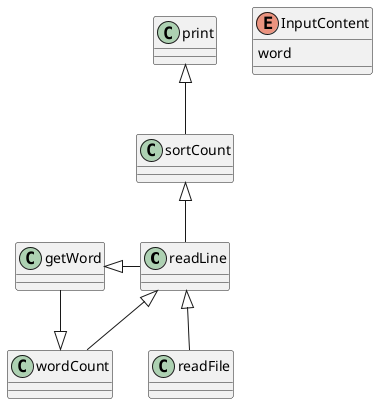 @startuml
'https://plantuml.com/class-diagram

readLine <|-- readFile
getWord <|- readLine
wordCount <|-- getWord
readLine <|-- wordCount

sortCount <|-- readLine

print <|-- sortCount



enum InputContent {
word
}

@enduml